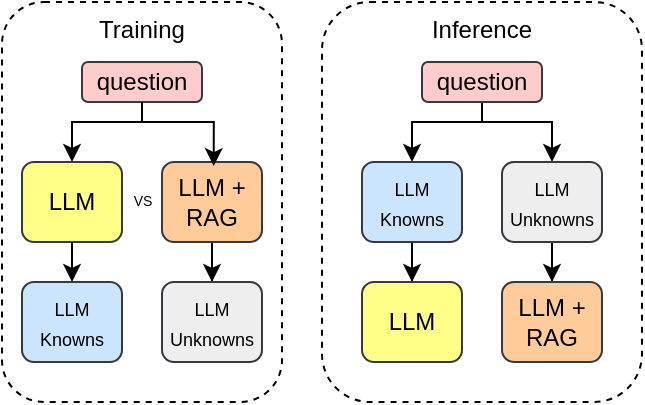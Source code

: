 <mxfile version="22.1.11" type="device">
  <diagram name="Page-1" id="GGvPSorWGa3icBJUc41_">
    <mxGraphModel dx="989" dy="577" grid="1" gridSize="10" guides="1" tooltips="1" connect="1" arrows="1" fold="1" page="1" pageScale="1" pageWidth="850" pageHeight="1100" math="0" shadow="0">
      <root>
        <mxCell id="0" />
        <mxCell id="1" parent="0" />
        <mxCell id="BiD5d6PMnU6MxUF_Fy0G-3" value="Training" style="rounded=1;whiteSpace=wrap;html=1;verticalAlign=top;fillColor=none;dashed=1;" vertex="1" parent="1">
          <mxGeometry x="40" y="60" width="140" height="200" as="geometry" />
        </mxCell>
        <mxCell id="BiD5d6PMnU6MxUF_Fy0G-5" value="Inference" style="rounded=1;whiteSpace=wrap;html=1;verticalAlign=top;dashed=1;gradientColor=none;fillColor=none;" vertex="1" parent="1">
          <mxGeometry x="200" y="60" width="160" height="200" as="geometry" />
        </mxCell>
        <mxCell id="BiD5d6PMnU6MxUF_Fy0G-9" style="edgeStyle=orthogonalEdgeStyle;rounded=0;orthogonalLoop=1;jettySize=auto;html=1;entryX=0.5;entryY=0;entryDx=0;entryDy=0;" edge="1" parent="1" source="BiD5d6PMnU6MxUF_Fy0G-6" target="BiD5d6PMnU6MxUF_Fy0G-7">
          <mxGeometry relative="1" as="geometry">
            <Array as="points">
              <mxPoint x="110" y="120" />
              <mxPoint x="75" y="120" />
            </Array>
          </mxGeometry>
        </mxCell>
        <mxCell id="BiD5d6PMnU6MxUF_Fy0G-6" value="question" style="rounded=1;whiteSpace=wrap;html=1;fillColor=#ffcccc;strokeColor=#36393d;" vertex="1" parent="1">
          <mxGeometry x="80" y="90" width="60" height="20" as="geometry" />
        </mxCell>
        <mxCell id="BiD5d6PMnU6MxUF_Fy0G-7" value="LLM" style="rounded=1;whiteSpace=wrap;html=1;fillColor=#ffff88;strokeColor=#36393d;" vertex="1" parent="1">
          <mxGeometry x="50" y="140" width="50" height="40" as="geometry" />
        </mxCell>
        <mxCell id="BiD5d6PMnU6MxUF_Fy0G-19" value="" style="edgeStyle=orthogonalEdgeStyle;rounded=0;orthogonalLoop=1;jettySize=auto;html=1;" edge="1" parent="1" source="BiD5d6PMnU6MxUF_Fy0G-8" target="BiD5d6PMnU6MxUF_Fy0G-18">
          <mxGeometry relative="1" as="geometry" />
        </mxCell>
        <mxCell id="BiD5d6PMnU6MxUF_Fy0G-8" value="LLM + RAG" style="rounded=1;whiteSpace=wrap;html=1;fillColor=#ffcc99;strokeColor=#36393d;" vertex="1" parent="1">
          <mxGeometry x="120" y="140" width="50" height="40" as="geometry" />
        </mxCell>
        <mxCell id="BiD5d6PMnU6MxUF_Fy0G-11" style="edgeStyle=orthogonalEdgeStyle;rounded=0;orthogonalLoop=1;jettySize=auto;html=1;entryX=0.517;entryY=0.051;entryDx=0;entryDy=0;entryPerimeter=0;" edge="1" parent="1" source="BiD5d6PMnU6MxUF_Fy0G-6" target="BiD5d6PMnU6MxUF_Fy0G-8">
          <mxGeometry relative="1" as="geometry">
            <Array as="points">
              <mxPoint x="110" y="120" />
              <mxPoint x="146" y="120" />
            </Array>
          </mxGeometry>
        </mxCell>
        <mxCell id="BiD5d6PMnU6MxUF_Fy0G-12" value="VS" style="text;html=1;align=center;verticalAlign=middle;resizable=0;points=[];autosize=1;strokeColor=none;fillColor=none;fontSize=7;" vertex="1" parent="1">
          <mxGeometry x="95" y="150" width="30" height="20" as="geometry" />
        </mxCell>
        <mxCell id="BiD5d6PMnU6MxUF_Fy0G-13" value="" style="endArrow=classic;html=1;rounded=0;exitX=0.5;exitY=1;exitDx=0;exitDy=0;" edge="1" parent="1" source="BiD5d6PMnU6MxUF_Fy0G-7">
          <mxGeometry width="50" height="50" relative="1" as="geometry">
            <mxPoint x="30" y="210" as="sourcePoint" />
            <mxPoint x="75" y="200" as="targetPoint" />
          </mxGeometry>
        </mxCell>
        <mxCell id="BiD5d6PMnU6MxUF_Fy0G-15" value="&lt;font style=&quot;font-size: 9px;&quot;&gt;LLM Knowns&lt;/font&gt;" style="rounded=1;whiteSpace=wrap;html=1;fillColor=#cce5ff;strokeColor=#36393d;" vertex="1" parent="1">
          <mxGeometry x="50" y="200" width="50" height="40" as="geometry" />
        </mxCell>
        <mxCell id="BiD5d6PMnU6MxUF_Fy0G-18" value="&lt;font style=&quot;font-size: 9px;&quot;&gt;LLM Unknowns&lt;/font&gt;" style="rounded=1;whiteSpace=wrap;html=1;fillColor=#eeeeee;strokeColor=#36393d;" vertex="1" parent="1">
          <mxGeometry x="120" y="200" width="50" height="40" as="geometry" />
        </mxCell>
        <mxCell id="BiD5d6PMnU6MxUF_Fy0G-26" style="edgeStyle=orthogonalEdgeStyle;rounded=0;orthogonalLoop=1;jettySize=auto;html=1;entryX=0.5;entryY=0;entryDx=0;entryDy=0;" edge="1" parent="1" source="BiD5d6PMnU6MxUF_Fy0G-20" target="BiD5d6PMnU6MxUF_Fy0G-23">
          <mxGeometry relative="1" as="geometry">
            <Array as="points">
              <mxPoint x="280" y="120" />
              <mxPoint x="315" y="120" />
            </Array>
          </mxGeometry>
        </mxCell>
        <mxCell id="BiD5d6PMnU6MxUF_Fy0G-27" style="edgeStyle=orthogonalEdgeStyle;rounded=0;orthogonalLoop=1;jettySize=auto;html=1;entryX=0.5;entryY=0;entryDx=0;entryDy=0;" edge="1" parent="1" source="BiD5d6PMnU6MxUF_Fy0G-20" target="BiD5d6PMnU6MxUF_Fy0G-22">
          <mxGeometry relative="1" as="geometry">
            <Array as="points">
              <mxPoint x="280" y="120" />
              <mxPoint x="245" y="120" />
            </Array>
          </mxGeometry>
        </mxCell>
        <mxCell id="BiD5d6PMnU6MxUF_Fy0G-20" value="question" style="rounded=1;whiteSpace=wrap;html=1;fillColor=#ffcccc;strokeColor=#36393d;" vertex="1" parent="1">
          <mxGeometry x="250" y="90" width="60" height="20" as="geometry" />
        </mxCell>
        <mxCell id="BiD5d6PMnU6MxUF_Fy0G-29" style="edgeStyle=orthogonalEdgeStyle;rounded=0;orthogonalLoop=1;jettySize=auto;html=1;entryX=0.5;entryY=0;entryDx=0;entryDy=0;" edge="1" parent="1" source="BiD5d6PMnU6MxUF_Fy0G-22" target="BiD5d6PMnU6MxUF_Fy0G-24">
          <mxGeometry relative="1" as="geometry" />
        </mxCell>
        <mxCell id="BiD5d6PMnU6MxUF_Fy0G-22" value="&lt;font style=&quot;font-size: 9px;&quot;&gt;LLM Knowns&lt;/font&gt;" style="rounded=1;whiteSpace=wrap;html=1;fillColor=#cce5ff;strokeColor=#36393d;" vertex="1" parent="1">
          <mxGeometry x="220" y="140" width="50" height="40" as="geometry" />
        </mxCell>
        <mxCell id="BiD5d6PMnU6MxUF_Fy0G-28" style="edgeStyle=orthogonalEdgeStyle;rounded=0;orthogonalLoop=1;jettySize=auto;html=1;entryX=0.5;entryY=0;entryDx=0;entryDy=0;" edge="1" parent="1" source="BiD5d6PMnU6MxUF_Fy0G-23" target="BiD5d6PMnU6MxUF_Fy0G-25">
          <mxGeometry relative="1" as="geometry" />
        </mxCell>
        <mxCell id="BiD5d6PMnU6MxUF_Fy0G-23" value="&lt;font style=&quot;font-size: 9px;&quot;&gt;LLM Unknowns&lt;/font&gt;" style="rounded=1;whiteSpace=wrap;html=1;fillColor=#eeeeee;strokeColor=#36393d;" vertex="1" parent="1">
          <mxGeometry x="290" y="140" width="50" height="40" as="geometry" />
        </mxCell>
        <mxCell id="BiD5d6PMnU6MxUF_Fy0G-24" value="LLM" style="rounded=1;whiteSpace=wrap;html=1;fillColor=#ffff88;strokeColor=#36393d;" vertex="1" parent="1">
          <mxGeometry x="220" y="200" width="50" height="40" as="geometry" />
        </mxCell>
        <mxCell id="BiD5d6PMnU6MxUF_Fy0G-25" value="LLM + RAG" style="rounded=1;whiteSpace=wrap;html=1;fillColor=#ffcc99;strokeColor=#36393d;" vertex="1" parent="1">
          <mxGeometry x="290" y="200" width="50" height="40" as="geometry" />
        </mxCell>
      </root>
    </mxGraphModel>
  </diagram>
</mxfile>
